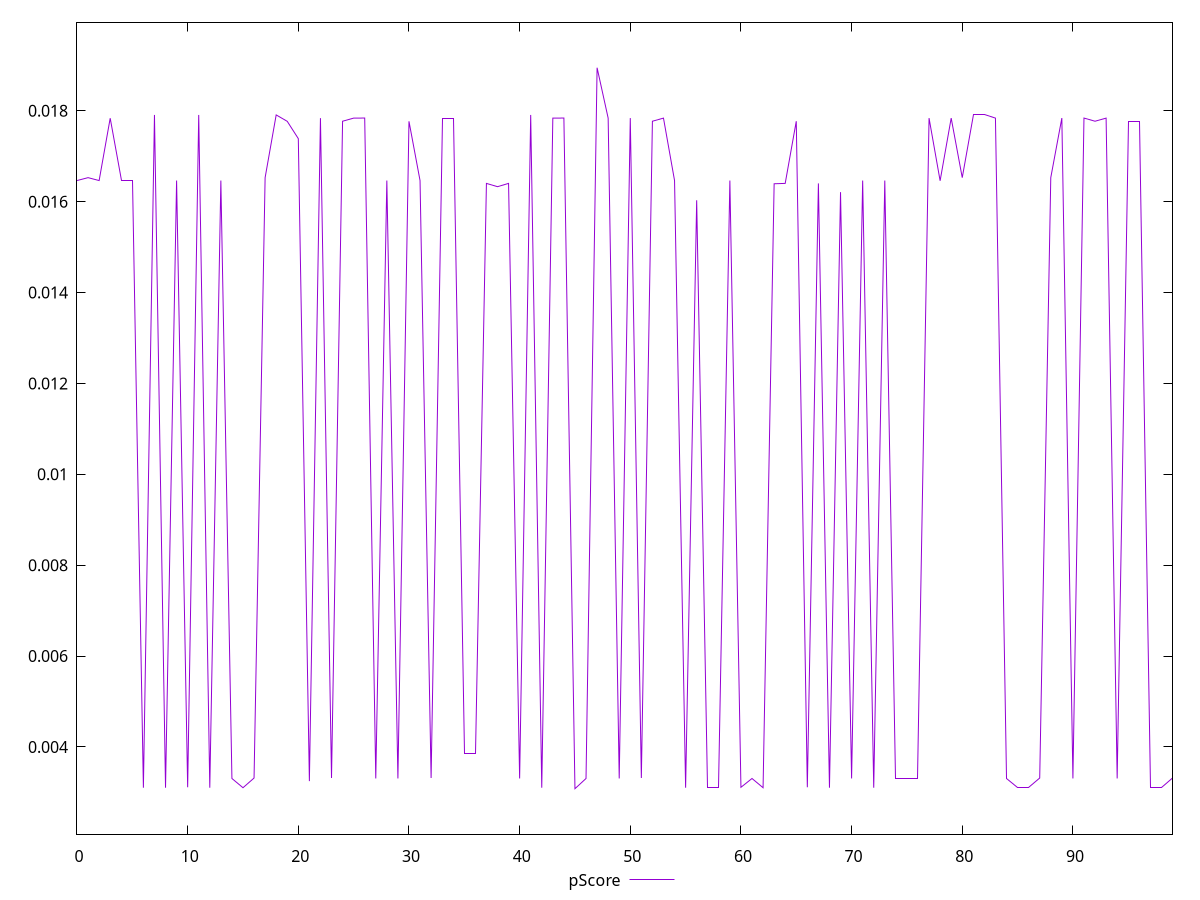 reset

$pScore <<EOF
0 0.0164657762960162
1 0.01652981343283516
2 0.0164657762960162
3 0.01783822867342949
4 0.0164657762960162
5 0.0164657762960162
6 0.0031022719549900213
7 0.01791041875881938
8 0.0031022719549900213
9 0.0164657762960162
10 0.0031118255667967887
11 0.01791041875881938
12 0.0031022719549900213
13 0.0164657762960162
14 0.003305399777234652
15 0.0031022719549900213
16 0.0033156671300033635
17 0.01652981343283516
18 0.01791041875881938
19 0.01776929755148754
20 0.017388502024201502
21 0.0032474804466227636
22 0.017840233168241015
23 0.0033156671300033635
24 0.0177717048254471
25 0.017840233168241015
26 0.017841582171165105
27 0.003305399777234652
28 0.0164657762960162
29 0.003305399777234652
30 0.017769709131491562
31 0.0164657762960162
32 0.0033156671300033635
33 0.017840233168241015
34 0.017840233168241015
35 0.003850293814029182
36 0.003850293814029182
37 0.016403247991640446
38 0.016331191573461135
39 0.016403247991640446
40 0.003305399777234652
41 0.01791041875881938
42 0.0031022719549900213
43 0.017840233168241015
44 0.017841582171165105
45 0.003080807575481459
46 0.003305399777234652
47 0.018949105063227445
48 0.017840233168241015
49 0.003305399777234652
50 0.017841582171165105
51 0.0033156671300033635
52 0.0177717048254471
53 0.017840233168241015
54 0.0164657762960162
55 0.0031022719549900213
56 0.016031167297767157
57 0.0031022719549900213
58 0.0031022719549900213
59 0.0164657762960162
60 0.0031118255667967887
61 0.003305399777234652
62 0.0031022719549900213
63 0.01639534725060121
64 0.016403247991640446
65 0.0177717048254471
66 0.0031118255667967887
67 0.016403247991640446
68 0.0031022719549900213
69 0.016211249951354312
70 0.003305399777234652
71 0.0164657762960162
72 0.0031022719549900213
73 0.0164657762960162
74 0.0033156671300033635
75 0.0033156671300033635
76 0.0033156671300033635
77 0.017840233168241015
78 0.0164610215228585
79 0.017840233168241015
80 0.01652981343283516
81 0.01791041875881938
82 0.01791041875881938
83 0.017840233168241015
84 0.0033051063966475502
85 0.0031022719549900213
86 0.0031022719549900213
87 0.0033156671300033635
88 0.01652981343283516
89 0.017841582171165105
90 0.003305399777234652
91 0.017841582171165105
92 0.0177717048254471
93 0.017840233168241015
94 0.003305399777234652
95 0.0177717048254471
96 0.0177717048254471
97 0.0031022719549900213
98 0.0031022719549900213
99 0.0033156671300033635
EOF

set key outside below
set xrange [0:99]
set yrange [0.002080807575481459:0.019949105063227446]
set trange [0.002080807575481459:0.019949105063227446]
set terminal svg size 640, 500 enhanced background rgb 'white'
set output "report_00017_2021-02-10T15-08-03.406Z/cumulative-layout-shift/samples/pages/pScore/values.svg"

plot $pScore title "pScore" with line

reset
